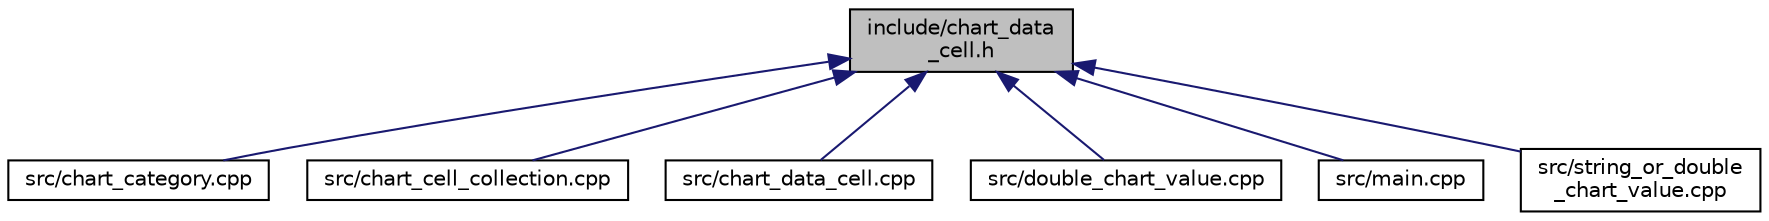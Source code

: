 digraph "include/chart_data_cell.h"
{
 // LATEX_PDF_SIZE
  edge [fontname="Helvetica",fontsize="10",labelfontname="Helvetica",labelfontsize="10"];
  node [fontname="Helvetica",fontsize="10",shape=record];
  Node1 [label="include/chart_data\l_cell.h",height=0.2,width=0.4,color="black", fillcolor="grey75", style="filled", fontcolor="black",tooltip=" "];
  Node1 -> Node2 [dir="back",color="midnightblue",fontsize="10",style="solid",fontname="Helvetica"];
  Node2 [label="src/chart_category.cpp",height=0.2,width=0.4,color="black", fillcolor="white", style="filled",URL="$chart__category_8cpp.html",tooltip=" "];
  Node1 -> Node3 [dir="back",color="midnightblue",fontsize="10",style="solid",fontname="Helvetica"];
  Node3 [label="src/chart_cell_collection.cpp",height=0.2,width=0.4,color="black", fillcolor="white", style="filled",URL="$chart__cell__collection_8cpp.html",tooltip=" "];
  Node1 -> Node4 [dir="back",color="midnightblue",fontsize="10",style="solid",fontname="Helvetica"];
  Node4 [label="src/chart_data_cell.cpp",height=0.2,width=0.4,color="black", fillcolor="white", style="filled",URL="$chart__data__cell_8cpp.html",tooltip=" "];
  Node1 -> Node5 [dir="back",color="midnightblue",fontsize="10",style="solid",fontname="Helvetica"];
  Node5 [label="src/double_chart_value.cpp",height=0.2,width=0.4,color="black", fillcolor="white", style="filled",URL="$double__chart__value_8cpp.html",tooltip=" "];
  Node1 -> Node6 [dir="back",color="midnightblue",fontsize="10",style="solid",fontname="Helvetica"];
  Node6 [label="src/main.cpp",height=0.2,width=0.4,color="black", fillcolor="white", style="filled",URL="$main_8cpp.html",tooltip="Main entry, PHP extension registration functions."];
  Node1 -> Node7 [dir="back",color="midnightblue",fontsize="10",style="solid",fontname="Helvetica"];
  Node7 [label="src/string_or_double\l_chart_value.cpp",height=0.2,width=0.4,color="black", fillcolor="white", style="filled",URL="$string__or__double__chart__value_8cpp.html",tooltip=" "];
}
